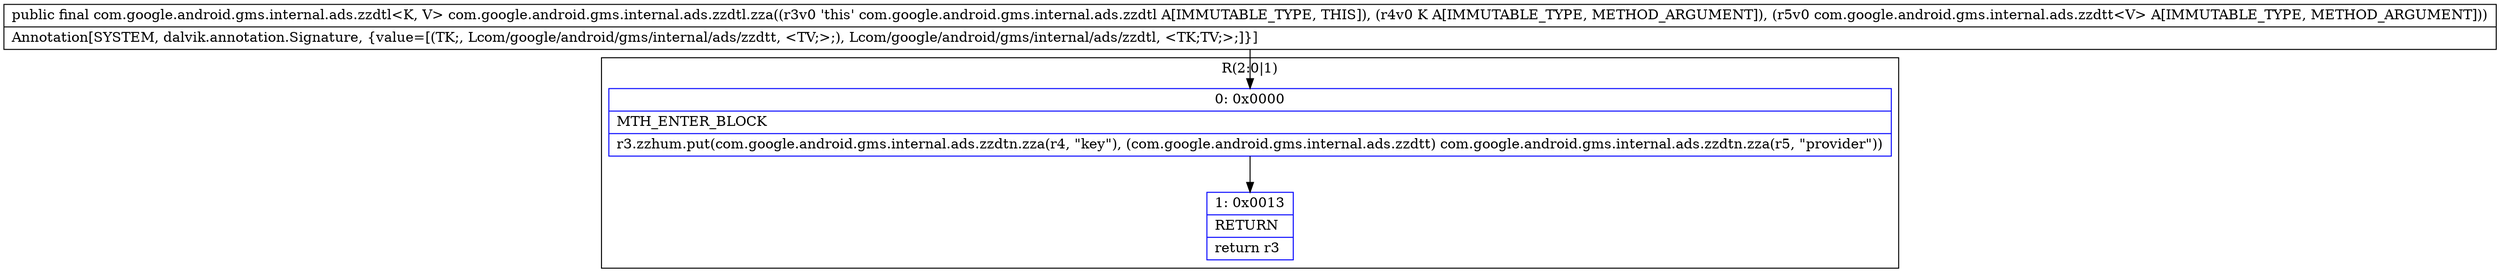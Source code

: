 digraph "CFG forcom.google.android.gms.internal.ads.zzdtl.zza(Ljava\/lang\/Object;Lcom\/google\/android\/gms\/internal\/ads\/zzdtt;)Lcom\/google\/android\/gms\/internal\/ads\/zzdtl;" {
subgraph cluster_Region_1448513173 {
label = "R(2:0|1)";
node [shape=record,color=blue];
Node_0 [shape=record,label="{0\:\ 0x0000|MTH_ENTER_BLOCK\l|r3.zzhum.put(com.google.android.gms.internal.ads.zzdtn.zza(r4, \"key\"), (com.google.android.gms.internal.ads.zzdtt) com.google.android.gms.internal.ads.zzdtn.zza(r5, \"provider\"))\l}"];
Node_1 [shape=record,label="{1\:\ 0x0013|RETURN\l|return r3\l}"];
}
MethodNode[shape=record,label="{public final com.google.android.gms.internal.ads.zzdtl\<K, V\> com.google.android.gms.internal.ads.zzdtl.zza((r3v0 'this' com.google.android.gms.internal.ads.zzdtl A[IMMUTABLE_TYPE, THIS]), (r4v0 K A[IMMUTABLE_TYPE, METHOD_ARGUMENT]), (r5v0 com.google.android.gms.internal.ads.zzdtt\<V\> A[IMMUTABLE_TYPE, METHOD_ARGUMENT]))  | Annotation[SYSTEM, dalvik.annotation.Signature, \{value=[(TK;, Lcom\/google\/android\/gms\/internal\/ads\/zzdtt, \<TV;\>;), Lcom\/google\/android\/gms\/internal\/ads\/zzdtl, \<TK;TV;\>;]\}]\l}"];
MethodNode -> Node_0;
Node_0 -> Node_1;
}

